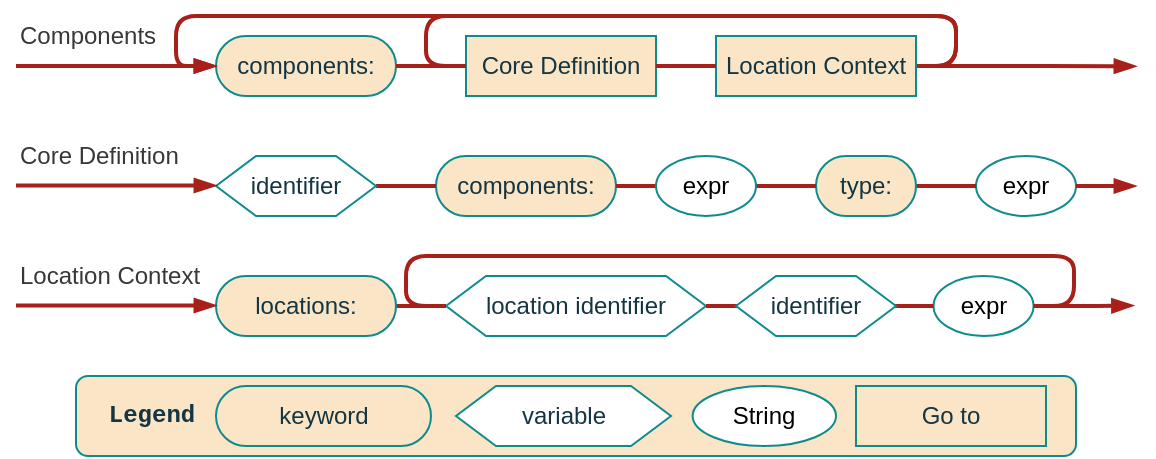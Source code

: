 <mxfile version="21.6.1" type="device">
  <diagram name="Page-1" id="lv2RBA-2qfxnkMvO_x3A">
    <mxGraphModel dx="584" dy="907" grid="1" gridSize="10" guides="1" tooltips="1" connect="1" arrows="1" fold="1" page="1" pageScale="1" pageWidth="850" pageHeight="1100" math="0" shadow="0">
      <root>
        <mxCell id="0" />
        <mxCell id="1" parent="0" />
        <mxCell id="BNYgEi7Eg44o0tTcF_Rr-1" value="" style="group;fontStyle=1" vertex="1" connectable="0" parent="1">
          <mxGeometry x="1020" y="290" width="500" height="40" as="geometry" />
        </mxCell>
        <mxCell id="BNYgEi7Eg44o0tTcF_Rr-2" value="&lt;b&gt;&amp;nbsp; Legend&lt;/b&gt;" style="text;html=1;align=left;verticalAlign=middle;whiteSpace=wrap;rounded=1;fontFamily=Courier New;perimeterSpacing=6;shadow=0;fillColor=#FAE5C7;fontColor=#143642;strokeColor=#0F8B8D;labelBackgroundColor=none;container=0;" vertex="1" parent="BNYgEi7Eg44o0tTcF_Rr-1">
          <mxGeometry width="500" height="40" as="geometry" />
        </mxCell>
        <mxCell id="BNYgEi7Eg44o0tTcF_Rr-3" value="String" style="ellipse;whiteSpace=wrap;html=1;rounded=1;labelBackgroundColor=none;strokeColor=#0F8B8D;fontFamily=Helvetica;fontSize=12;fontColor=default;fillColor=default;container=0;" vertex="1" parent="BNYgEi7Eg44o0tTcF_Rr-1">
          <mxGeometry x="308.33" y="5" width="71.667" height="30" as="geometry" />
        </mxCell>
        <mxCell id="BNYgEi7Eg44o0tTcF_Rr-4" value="variable" style="shape=hexagon;perimeter=hexagonPerimeter2;whiteSpace=wrap;html=1;fixedSize=1;strokeColor=#0F8B8D;fontColor=#143642;fillColor=default;container=0;" vertex="1" parent="BNYgEi7Eg44o0tTcF_Rr-1">
          <mxGeometry x="189.996" y="5" width="107.5" height="30" as="geometry" />
        </mxCell>
        <mxCell id="BNYgEi7Eg44o0tTcF_Rr-5" value="&lt;p&gt;keyword&lt;/p&gt;" style="rounded=1;whiteSpace=wrap;html=1;arcSize=50;fontStyle=0;fillColor=#FAE5C7;strokeColor=#0F8B8D;labelBackgroundColor=none;fontColor=#143642;container=0;" vertex="1" parent="BNYgEi7Eg44o0tTcF_Rr-1">
          <mxGeometry x="70.001" y="5" width="107.5" height="30" as="geometry" />
        </mxCell>
        <mxCell id="BNYgEi7Eg44o0tTcF_Rr-6" value="Go to" style="rounded=1;whiteSpace=wrap;html=1;strokeColor=#0F8B8D;fontFamily=Helvetica;fontSize=12;fontColor=#143642;fillColor=#FAE5C7;arcSize=0;fontStyle=0;shadow=0;labelBackgroundColor=none;" vertex="1" parent="BNYgEi7Eg44o0tTcF_Rr-1">
          <mxGeometry x="390" y="5" width="95" height="30" as="geometry" />
        </mxCell>
        <mxCell id="BNYgEi7Eg44o0tTcF_Rr-7" value="" style="group" vertex="1" connectable="0" parent="1">
          <mxGeometry x="990" y="110" width="560" height="160" as="geometry" />
        </mxCell>
        <mxCell id="EwrT_p0m1SvkqEXyKUbj-3" value="&lt;p&gt;components:&lt;/p&gt;" style="rounded=1;whiteSpace=wrap;html=1;arcSize=50;fontStyle=0;fillColor=#FAE5C7;strokeColor=#0F8B8D;labelBackgroundColor=none;fontColor=#143642;" parent="BNYgEi7Eg44o0tTcF_Rr-7" vertex="1">
          <mxGeometry x="100" y="10" width="90" height="30" as="geometry" />
        </mxCell>
        <mxCell id="EwrT_p0m1SvkqEXyKUbj-11" value="&lt;p&gt;components:&lt;/p&gt;" style="rounded=1;whiteSpace=wrap;html=1;arcSize=50;fontStyle=0;fillColor=#FAE5C7;strokeColor=#0F8B8D;labelBackgroundColor=none;fontColor=#143642;" parent="BNYgEi7Eg44o0tTcF_Rr-7" vertex="1">
          <mxGeometry x="210" y="70" width="90" height="30" as="geometry" />
        </mxCell>
        <mxCell id="EwrT_p0m1SvkqEXyKUbj-13" value="Core Definition" style="rounded=1;whiteSpace=wrap;html=1;strokeColor=#0F8B8D;fontFamily=Helvetica;fontSize=12;fontColor=#143642;fillColor=#FAE5C7;arcSize=0;fontStyle=0;shadow=0;labelBackgroundColor=none;" parent="BNYgEi7Eg44o0tTcF_Rr-7" vertex="1">
          <mxGeometry x="225" y="10" width="95" height="30" as="geometry" />
        </mxCell>
        <mxCell id="EwrT_p0m1SvkqEXyKUbj-19" style="edgeStyle=orthogonalEdgeStyle;shape=connector;rounded=1;orthogonalLoop=1;jettySize=auto;html=1;labelBackgroundColor=none;strokeColor=#A8201A;strokeWidth=2;fontFamily=Helvetica;fontSize=12;fontColor=default;endArrow=none;endFill=0;" parent="BNYgEi7Eg44o0tTcF_Rr-7" source="EwrT_p0m1SvkqEXyKUbj-3" target="EwrT_p0m1SvkqEXyKUbj-13" edge="1">
          <mxGeometry relative="1" as="geometry" />
        </mxCell>
        <mxCell id="EwrT_p0m1SvkqEXyKUbj-21" style="edgeStyle=orthogonalEdgeStyle;shape=connector;rounded=1;orthogonalLoop=1;jettySize=auto;html=1;exitX=1;exitY=0.5;exitDx=0;exitDy=0;labelBackgroundColor=none;strokeColor=#A8201A;strokeWidth=2;fontFamily=Helvetica;fontSize=12;fontColor=default;endArrow=blockThin;endFill=1;" parent="BNYgEi7Eg44o0tTcF_Rr-7" source="EwrT_p0m1SvkqEXyKUbj-14" edge="1">
          <mxGeometry relative="1" as="geometry">
            <mxPoint x="560" y="25.143" as="targetPoint" />
          </mxGeometry>
        </mxCell>
        <mxCell id="LG3iuX8Y8zPMMsH6l0UP-2" style="edgeStyle=orthogonalEdgeStyle;shape=connector;rounded=1;orthogonalLoop=1;jettySize=auto;html=1;exitX=1;exitY=0.5;exitDx=0;exitDy=0;entryX=0;entryY=0.5;entryDx=0;entryDy=0;labelBackgroundColor=none;strokeColor=#A8201A;strokeWidth=2;fontFamily=Helvetica;fontSize=12;fontColor=default;endArrow=none;endFill=0;" parent="BNYgEi7Eg44o0tTcF_Rr-7" source="EwrT_p0m1SvkqEXyKUbj-14" target="EwrT_p0m1SvkqEXyKUbj-13" edge="1">
          <mxGeometry relative="1" as="geometry">
            <Array as="points">
              <mxPoint x="470" y="25" />
              <mxPoint x="470" />
              <mxPoint x="205" />
              <mxPoint x="205" y="25" />
            </Array>
          </mxGeometry>
        </mxCell>
        <mxCell id="LG3iuX8Y8zPMMsH6l0UP-3" style="edgeStyle=orthogonalEdgeStyle;shape=connector;rounded=1;orthogonalLoop=1;jettySize=auto;html=1;exitX=1;exitY=0.5;exitDx=0;exitDy=0;entryX=0;entryY=0.5;entryDx=0;entryDy=0;labelBackgroundColor=none;strokeColor=#A8201A;strokeWidth=2;fontFamily=Helvetica;fontSize=12;fontColor=default;endArrow=blockThin;endFill=1;" parent="BNYgEi7Eg44o0tTcF_Rr-7" source="EwrT_p0m1SvkqEXyKUbj-14" target="EwrT_p0m1SvkqEXyKUbj-3" edge="1">
          <mxGeometry relative="1" as="geometry">
            <Array as="points">
              <mxPoint x="470" y="25" />
              <mxPoint x="470" />
              <mxPoint x="80" />
              <mxPoint x="80" y="25" />
            </Array>
          </mxGeometry>
        </mxCell>
        <mxCell id="EwrT_p0m1SvkqEXyKUbj-14" value="Location Context" style="rounded=1;whiteSpace=wrap;html=1;strokeColor=#0F8B8D;fontFamily=Helvetica;fontSize=12;fontColor=#143642;fillColor=#FAE5C7;arcSize=0;fontStyle=0;shadow=0;labelBackgroundColor=none;" parent="BNYgEi7Eg44o0tTcF_Rr-7" vertex="1">
          <mxGeometry x="350" y="10" width="100" height="30" as="geometry" />
        </mxCell>
        <mxCell id="EwrT_p0m1SvkqEXyKUbj-20" style="edgeStyle=orthogonalEdgeStyle;shape=connector;rounded=1;orthogonalLoop=1;jettySize=auto;html=1;labelBackgroundColor=none;strokeColor=#A8201A;strokeWidth=2;fontFamily=Helvetica;fontSize=12;fontColor=default;endArrow=none;endFill=0;" parent="BNYgEi7Eg44o0tTcF_Rr-7" source="EwrT_p0m1SvkqEXyKUbj-13" target="EwrT_p0m1SvkqEXyKUbj-14" edge="1">
          <mxGeometry relative="1" as="geometry" />
        </mxCell>
        <mxCell id="EwrT_p0m1SvkqEXyKUbj-18" value="" style="endArrow=blockThin;html=1;rounded=1;labelBackgroundColor=none;strokeColor=#A8201A;strokeWidth=2;fontFamily=Helvetica;fontSize=12;fontColor=default;shape=connector;endFill=1;align=left;" parent="BNYgEi7Eg44o0tTcF_Rr-7" target="EwrT_p0m1SvkqEXyKUbj-3" edge="1">
          <mxGeometry width="50" height="50" relative="1" as="geometry">
            <mxPoint y="25" as="sourcePoint" />
            <mxPoint x="70" y="24.76" as="targetPoint" />
          </mxGeometry>
        </mxCell>
        <mxCell id="EwrT_p0m1SvkqEXyKUbj-22" value="Components" style="text;html=1;strokeColor=none;fillColor=none;align=left;verticalAlign=middle;whiteSpace=wrap;rounded=0;fontSize=12;fontFamily=Helvetica;fontColor=#383838;" parent="BNYgEi7Eg44o0tTcF_Rr-7" vertex="1">
          <mxGeometry width="80" height="20" as="geometry" />
        </mxCell>
        <mxCell id="EwrT_p0m1SvkqEXyKUbj-23" value="location identifier" style="shape=hexagon;perimeter=hexagonPerimeter2;whiteSpace=wrap;html=1;fixedSize=1;strokeColor=#0F8B8D;fontColor=#143642;fillColor=default;" parent="BNYgEi7Eg44o0tTcF_Rr-7" vertex="1">
          <mxGeometry x="215" y="130" width="130" height="30" as="geometry" />
        </mxCell>
        <mxCell id="LG3iuX8Y8zPMMsH6l0UP-1" style="edgeStyle=orthogonalEdgeStyle;shape=connector;rounded=1;orthogonalLoop=1;jettySize=auto;html=1;exitX=1;exitY=0.5;exitDx=0;exitDy=0;entryX=0;entryY=0.5;entryDx=0;entryDy=0;labelBackgroundColor=none;strokeColor=#A8201A;strokeWidth=2;fontFamily=Helvetica;fontSize=12;fontColor=default;endArrow=none;endFill=0;" parent="BNYgEi7Eg44o0tTcF_Rr-7" source="EwrT_p0m1SvkqEXyKUbj-24" target="EwrT_p0m1SvkqEXyKUbj-23" edge="1">
          <mxGeometry relative="1" as="geometry">
            <Array as="points">
              <mxPoint x="529" y="145" />
              <mxPoint x="529" y="120" />
              <mxPoint x="195" y="120" />
              <mxPoint x="195" y="145" />
            </Array>
          </mxGeometry>
        </mxCell>
        <mxCell id="EwrT_p0m1SvkqEXyKUbj-24" value="expr" style="ellipse;whiteSpace=wrap;html=1;rounded=1;labelBackgroundColor=none;strokeColor=#0F8B8D;fontFamily=Helvetica;fontSize=12;fontColor=default;fillColor=default;" parent="BNYgEi7Eg44o0tTcF_Rr-7" vertex="1">
          <mxGeometry x="458.77" y="130" width="50" height="30" as="geometry" />
        </mxCell>
        <mxCell id="EwrT_p0m1SvkqEXyKUbj-50" value="" style="edgeStyle=orthogonalEdgeStyle;shape=connector;rounded=1;orthogonalLoop=1;jettySize=auto;html=1;labelBackgroundColor=none;strokeColor=#A8201A;strokeWidth=2;fontFamily=Helvetica;fontSize=12;fontColor=default;endArrow=none;endFill=0;" parent="BNYgEi7Eg44o0tTcF_Rr-7" source="EwrT_p0m1SvkqEXyKUbj-23" target="EwrT_p0m1SvkqEXyKUbj-24" edge="1">
          <mxGeometry relative="1" as="geometry" />
        </mxCell>
        <mxCell id="EwrT_p0m1SvkqEXyKUbj-34" value="expr" style="ellipse;whiteSpace=wrap;html=1;rounded=1;labelBackgroundColor=none;strokeColor=#0F8B8D;fontFamily=Helvetica;fontSize=12;fontColor=default;fillColor=default;" parent="BNYgEi7Eg44o0tTcF_Rr-7" vertex="1">
          <mxGeometry x="480" y="70" width="50" height="30" as="geometry" />
        </mxCell>
        <mxCell id="EwrT_p0m1SvkqEXyKUbj-47" value="" style="edgeStyle=orthogonalEdgeStyle;shape=connector;rounded=1;orthogonalLoop=1;jettySize=auto;html=1;labelBackgroundColor=none;strokeColor=#A8201A;strokeWidth=2;fontFamily=Helvetica;fontSize=12;fontColor=default;endArrow=none;endFill=0;" parent="BNYgEi7Eg44o0tTcF_Rr-7" source="EwrT_p0m1SvkqEXyKUbj-35" target="EwrT_p0m1SvkqEXyKUbj-34" edge="1">
          <mxGeometry relative="1" as="geometry" />
        </mxCell>
        <mxCell id="EwrT_p0m1SvkqEXyKUbj-35" value="&lt;p&gt;type:&lt;/p&gt;" style="rounded=1;whiteSpace=wrap;html=1;arcSize=50;fontStyle=0;fillColor=#FAE5C7;strokeColor=#0F8B8D;labelBackgroundColor=none;fontColor=#143642;" parent="BNYgEi7Eg44o0tTcF_Rr-7" vertex="1">
          <mxGeometry x="400" y="70" width="50" height="30" as="geometry" />
        </mxCell>
        <mxCell id="EwrT_p0m1SvkqEXyKUbj-46" value="" style="edgeStyle=orthogonalEdgeStyle;shape=connector;rounded=1;orthogonalLoop=1;jettySize=auto;html=1;labelBackgroundColor=none;strokeColor=#A8201A;strokeWidth=2;fontFamily=Helvetica;fontSize=12;fontColor=default;endArrow=none;endFill=0;" parent="BNYgEi7Eg44o0tTcF_Rr-7" source="EwrT_p0m1SvkqEXyKUbj-11" target="EwrT_p0m1SvkqEXyKUbj-35" edge="1">
          <mxGeometry relative="1" as="geometry" />
        </mxCell>
        <mxCell id="EwrT_p0m1SvkqEXyKUbj-49" value="" style="edgeStyle=orthogonalEdgeStyle;shape=connector;rounded=1;orthogonalLoop=1;jettySize=auto;html=1;labelBackgroundColor=none;strokeColor=#A8201A;strokeWidth=2;fontFamily=Helvetica;fontSize=12;fontColor=default;endArrow=none;endFill=0;" parent="BNYgEi7Eg44o0tTcF_Rr-7" source="EwrT_p0m1SvkqEXyKUbj-36" target="EwrT_p0m1SvkqEXyKUbj-23" edge="1">
          <mxGeometry relative="1" as="geometry" />
        </mxCell>
        <mxCell id="EwrT_p0m1SvkqEXyKUbj-36" value="&lt;p&gt;locations:&lt;/p&gt;" style="rounded=1;whiteSpace=wrap;html=1;arcSize=50;fontStyle=0;fillColor=#FAE5C7;strokeColor=#0F8B8D;labelBackgroundColor=none;fontColor=#143642;" parent="BNYgEi7Eg44o0tTcF_Rr-7" vertex="1">
          <mxGeometry x="100" y="130" width="90" height="30" as="geometry" />
        </mxCell>
        <mxCell id="EwrT_p0m1SvkqEXyKUbj-37" value="Core Definition" style="text;html=1;strokeColor=none;fillColor=none;align=left;verticalAlign=middle;whiteSpace=wrap;rounded=0;fontSize=12;fontFamily=Helvetica;fontColor=#383838;" parent="BNYgEi7Eg44o0tTcF_Rr-7" vertex="1">
          <mxGeometry y="60" width="90" height="20" as="geometry" />
        </mxCell>
        <mxCell id="EwrT_p0m1SvkqEXyKUbj-39" value="Location Context" style="text;html=1;strokeColor=none;fillColor=none;align=left;verticalAlign=middle;whiteSpace=wrap;rounded=0;fontSize=12;fontFamily=Helvetica;fontColor=#383838;" parent="BNYgEi7Eg44o0tTcF_Rr-7" vertex="1">
          <mxGeometry y="120" width="100" height="20" as="geometry" />
        </mxCell>
        <mxCell id="EwrT_p0m1SvkqEXyKUbj-45" value="" style="edgeStyle=orthogonalEdgeStyle;shape=connector;rounded=1;orthogonalLoop=1;jettySize=auto;html=1;labelBackgroundColor=none;strokeColor=#A8201A;strokeWidth=2;fontFamily=Helvetica;fontSize=12;fontColor=default;endArrow=none;endFill=0;" parent="BNYgEi7Eg44o0tTcF_Rr-7" source="EwrT_p0m1SvkqEXyKUbj-42" target="EwrT_p0m1SvkqEXyKUbj-11" edge="1">
          <mxGeometry relative="1" as="geometry" />
        </mxCell>
        <mxCell id="EwrT_p0m1SvkqEXyKUbj-42" value="identifier" style="shape=hexagon;perimeter=hexagonPerimeter2;whiteSpace=wrap;html=1;fixedSize=1;strokeColor=#0F8B8D;fontColor=#143642;fillColor=default;" parent="BNYgEi7Eg44o0tTcF_Rr-7" vertex="1">
          <mxGeometry x="100" y="70" width="80" height="30" as="geometry" />
        </mxCell>
        <mxCell id="EwrT_p0m1SvkqEXyKUbj-43" value="" style="endArrow=blockThin;html=1;rounded=1;labelBackgroundColor=none;strokeColor=#A8201A;strokeWidth=2;fontFamily=Helvetica;fontSize=12;fontColor=default;shape=connector;endFill=1;align=left;" parent="BNYgEi7Eg44o0tTcF_Rr-7" edge="1">
          <mxGeometry width="50" height="50" relative="1" as="geometry">
            <mxPoint y="84.76" as="sourcePoint" />
            <mxPoint x="100" y="84.76" as="targetPoint" />
          </mxGeometry>
        </mxCell>
        <mxCell id="EwrT_p0m1SvkqEXyKUbj-44" value="" style="endArrow=blockThin;html=1;rounded=1;labelBackgroundColor=none;strokeColor=#A8201A;strokeWidth=2;fontFamily=Helvetica;fontSize=12;fontColor=default;shape=connector;endFill=1;align=left;" parent="BNYgEi7Eg44o0tTcF_Rr-7" edge="1">
          <mxGeometry width="50" height="50" relative="1" as="geometry">
            <mxPoint y="144.76" as="sourcePoint" />
            <mxPoint x="100" y="144.76" as="targetPoint" />
          </mxGeometry>
        </mxCell>
        <mxCell id="EwrT_p0m1SvkqEXyKUbj-48" style="edgeStyle=orthogonalEdgeStyle;shape=connector;rounded=1;orthogonalLoop=1;jettySize=auto;html=1;labelBackgroundColor=none;strokeColor=#A8201A;strokeWidth=2;fontFamily=Helvetica;fontSize=12;fontColor=default;endArrow=blockThin;endFill=1;" parent="BNYgEi7Eg44o0tTcF_Rr-7" source="EwrT_p0m1SvkqEXyKUbj-34" edge="1">
          <mxGeometry relative="1" as="geometry">
            <mxPoint x="560" y="85" as="targetPoint" />
            <mxPoint x="515.39" y="84.7" as="sourcePoint" />
          </mxGeometry>
        </mxCell>
        <mxCell id="EwrT_p0m1SvkqEXyKUbj-10" value="identifier" style="shape=hexagon;perimeter=hexagonPerimeter2;whiteSpace=wrap;html=1;fixedSize=1;strokeColor=#0F8B8D;fontColor=#143642;fillColor=default;" parent="BNYgEi7Eg44o0tTcF_Rr-7" vertex="1">
          <mxGeometry x="360" y="130" width="80" height="30" as="geometry" />
        </mxCell>
        <mxCell id="EwrT_p0m1SvkqEXyKUbj-51" style="edgeStyle=orthogonalEdgeStyle;shape=connector;rounded=1;orthogonalLoop=1;jettySize=auto;html=1;labelBackgroundColor=none;strokeColor=#A8201A;strokeWidth=2;fontFamily=Helvetica;fontSize=12;fontColor=default;endArrow=blockThin;endFill=1;" parent="BNYgEi7Eg44o0tTcF_Rr-7" source="EwrT_p0m1SvkqEXyKUbj-24" edge="1">
          <mxGeometry relative="1" as="geometry">
            <mxPoint x="558.77" y="144.8" as="targetPoint" />
            <mxPoint x="528.77" y="144.8" as="sourcePoint" />
          </mxGeometry>
        </mxCell>
        <mxCell id="EwrT_p0m1SvkqEXyKUbj-31" value="expr" style="ellipse;whiteSpace=wrap;html=1;rounded=1;labelBackgroundColor=none;strokeColor=#0F8B8D;fontFamily=Helvetica;fontSize=12;fontColor=default;fillColor=default;" parent="BNYgEi7Eg44o0tTcF_Rr-7" vertex="1">
          <mxGeometry x="320" y="70" width="50" height="30" as="geometry" />
        </mxCell>
      </root>
    </mxGraphModel>
  </diagram>
</mxfile>

